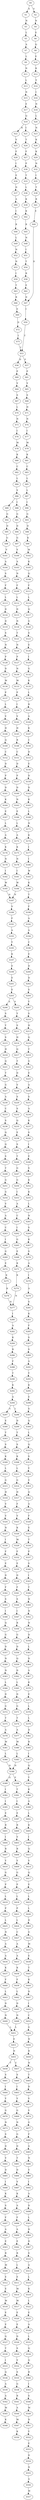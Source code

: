 strict digraph  {
	S0 -> S1 [ label = S ];
	S0 -> S2 [ label = V ];
	S1 -> S3 [ label = N ];
	S2 -> S4 [ label = N ];
	S3 -> S5 [ label = L ];
	S4 -> S6 [ label = E ];
	S5 -> S7 [ label = A ];
	S6 -> S8 [ label = Q ];
	S7 -> S9 [ label = L ];
	S8 -> S10 [ label = E ];
	S9 -> S11 [ label = N ];
	S10 -> S12 [ label = K ];
	S11 -> S13 [ label = L ];
	S12 -> S14 [ label = Y ];
	S13 -> S15 [ label = N ];
	S14 -> S16 [ label = I ];
	S15 -> S17 [ label = E ];
	S16 -> S18 [ label = N ];
	S17 -> S19 [ label = Q ];
	S18 -> S20 [ label = L ];
	S19 -> S21 [ label = I ];
	S19 -> S22 [ label = R ];
	S20 -> S23 [ label = N ];
	S21 -> S24 [ label = T ];
	S22 -> S25 [ label = V ];
	S23 -> S26 [ label = K ];
	S24 -> S27 [ label = F ];
	S25 -> S28 [ label = F ];
	S26 -> S29 [ label = K ];
	S27 -> S30 [ label = P ];
	S28 -> S31 [ label = I ];
	S29 -> S32 [ label = N ];
	S30 -> S33 [ label = T ];
	S31 -> S34 [ label = E ];
	S32 -> S35 [ label = I ];
	S33 -> S36 [ label = L ];
	S34 -> S37 [ label = D ];
	S35 -> S38 [ label = T ];
	S36 -> S39 [ label = K ];
	S37 -> S40 [ label = A ];
	S38 -> S41 [ label = R ];
	S39 -> S42 [ label = K ];
	S40 -> S43 [ label = I ];
	S41 -> S44 [ label = E ];
	S42 -> S45 [ label = K ];
	S43 -> S46 [ label = K ];
	S44 -> S47 [ label = D ];
	S45 -> S48 [ label = N ];
	S46 -> S49 [ label = L ];
	S47 -> S50 [ label = I ];
	S48 -> S51 [ label = I ];
	S49 -> S52 [ label = N ];
	S50 -> S53 [ label = T ];
	S51 -> S54 [ label = T ];
	S52 -> S55 [ label = N ];
	S53 -> S56 [ label = D ];
	S53 -> S57 [ label = E ];
	S54 -> S58 [ label = R ];
	S55 -> S59 [ label = I ];
	S56 -> S60 [ label = P ];
	S57 -> S61 [ label = P ];
	S58 -> S62 [ label = E ];
	S59 -> S63 [ label = T ];
	S60 -> S64 [ label = V ];
	S61 -> S65 [ label = V ];
	S62 -> S47 [ label = D ];
	S63 -> S66 [ label = R ];
	S64 -> S67 [ label = S ];
	S65 -> S68 [ label = S ];
	S66 -> S69 [ label = E ];
	S67 -> S70 [ label = L ];
	S68 -> S71 [ label = H ];
	S69 -> S72 [ label = D ];
	S70 -> S73 [ label = N ];
	S71 -> S74 [ label = N ];
	S72 -> S75 [ label = I ];
	S73 -> S76 [ label = I ];
	S74 -> S77 [ label = I ];
	S75 -> S53 [ label = T ];
	S76 -> S78 [ label = M ];
	S77 -> S79 [ label = M ];
	S78 -> S80 [ label = K ];
	S79 -> S81 [ label = K ];
	S80 -> S82 [ label = C ];
	S81 -> S83 [ label = C ];
	S82 -> S84 [ label = L ];
	S83 -> S85 [ label = L ];
	S84 -> S86 [ label = V ];
	S85 -> S87 [ label = L ];
	S86 -> S88 [ label = I ];
	S86 -> S89 [ label = L ];
	S87 -> S90 [ label = I ];
	S88 -> S91 [ label = G ];
	S89 -> S92 [ label = G ];
	S90 -> S93 [ label = G ];
	S91 -> S94 [ label = D ];
	S92 -> S95 [ label = D ];
	S93 -> S96 [ label = D ];
	S94 -> S97 [ label = G ];
	S95 -> S98 [ label = G ];
	S96 -> S99 [ label = K ];
	S97 -> S100 [ label = V ];
	S98 -> S101 [ label = V ];
	S99 -> S102 [ label = M ];
	S100 -> S103 [ label = A ];
	S101 -> S104 [ label = A ];
	S102 -> S105 [ label = K ];
	S103 -> S106 [ label = N ];
	S104 -> S107 [ label = S ];
	S105 -> S108 [ label = Q ];
	S106 -> S109 [ label = F ];
	S107 -> S110 [ label = F ];
	S108 -> S111 [ label = F ];
	S109 -> S112 [ label = L ];
	S110 -> S113 [ label = L ];
	S111 -> S114 [ label = L ];
	S112 -> S115 [ label = D ];
	S113 -> S116 [ label = D ];
	S114 -> S117 [ label = Q ];
	S115 -> S118 [ label = N ];
	S116 -> S119 [ label = D ];
	S117 -> S120 [ label = G ];
	S118 -> S121 [ label = T ];
	S119 -> S122 [ label = S ];
	S120 -> S123 [ label = S ];
	S121 -> S124 [ label = N ];
	S122 -> S125 [ label = N ];
	S123 -> S126 [ label = E ];
	S124 -> S127 [ label = P ];
	S125 -> S128 [ label = P ];
	S126 -> S129 [ label = I ];
	S127 -> S130 [ label = N ];
	S128 -> S131 [ label = D ];
	S129 -> S132 [ label = G ];
	S130 -> S133 [ label = M ];
	S131 -> S134 [ label = M ];
	S132 -> S135 [ label = K ];
	S133 -> S136 [ label = P ];
	S134 -> S137 [ label = P ];
	S135 -> S138 [ label = L ];
	S136 -> S139 [ label = I ];
	S137 -> S140 [ label = L ];
	S138 -> S141 [ label = R ];
	S139 -> S142 [ label = V ];
	S140 -> S143 [ label = V ];
	S141 -> S144 [ label = A ];
	S142 -> S145 [ label = H ];
	S143 -> S146 [ label = H ];
	S144 -> S147 [ label = K ];
	S145 -> S148 [ label = R ];
	S146 -> S149 [ label = Q ];
	S147 -> S150 [ label = C ];
	S148 -> S151 [ label = C ];
	S149 -> S152 [ label = C ];
	S150 -> S153 [ label = D ];
	S151 -> S154 [ label = D ];
	S152 -> S155 [ label = D ];
	S153 -> S156 [ label = E ];
	S154 -> S157 [ label = P ];
	S155 -> S158 [ label = P ];
	S156 -> S159 [ label = D ];
	S157 -> S160 [ label = D ];
	S158 -> S161 [ label = D ];
	S159 -> S162 [ label = D ];
	S160 -> S163 [ label = N ];
	S161 -> S164 [ label = K ];
	S162 -> S165 [ label = K ];
	S163 -> S166 [ label = E ];
	S164 -> S167 [ label = E ];
	S165 -> S168 [ label = L ];
	S166 -> S169 [ label = L ];
	S167 -> S170 [ label = L ];
	S168 -> S171 [ label = N ];
	S169 -> S172 [ label = A ];
	S170 -> S173 [ label = A ];
	S171 -> S174 [ label = K ];
	S172 -> S175 [ label = K ];
	S173 -> S176 [ label = K ];
	S174 -> S177 [ label = I ];
	S175 -> S178 [ label = N ];
	S176 -> S179 [ label = N ];
	S177 -> S180 [ label = I ];
	S178 -> S181 [ label = I ];
	S179 -> S182 [ label = I ];
	S180 -> S183 [ label = W ];
	S181 -> S184 [ label = W ];
	S182 -> S185 [ label = W ];
	S183 -> S186 [ label = K ];
	S184 -> S187 [ label = N ];
	S185 -> S187 [ label = N ];
	S186 -> S188 [ label = T ];
	S187 -> S189 [ label = V ];
	S188 -> S190 [ label = F ];
	S189 -> S191 [ label = F ];
	S190 -> S192 [ label = A ];
	S191 -> S193 [ label = A ];
	S192 -> S194 [ label = A ];
	S193 -> S195 [ label = Y ];
	S194 -> S196 [ label = C ];
	S195 -> S197 [ label = K ];
	S196 -> S198 [ label = E ];
	S197 -> S199 [ label = E ];
	S198 -> S200 [ label = D ];
	S199 -> S201 [ label = E ];
	S200 -> S202 [ label = D ];
	S201 -> S203 [ label = E ];
	S202 -> S204 [ label = S ];
	S203 -> S205 [ label = S ];
	S203 -> S206 [ label = A ];
	S204 -> S207 [ label = Y ];
	S205 -> S208 [ label = Y ];
	S206 -> S209 [ label = S ];
	S207 -> S210 [ label = S ];
	S208 -> S211 [ label = S ];
	S209 -> S212 [ label = Y ];
	S210 -> S213 [ label = H ];
	S211 -> S214 [ label = H ];
	S212 -> S215 [ label = S ];
	S213 -> S216 [ label = Q ];
	S214 -> S217 [ label = Q ];
	S215 -> S218 [ label = H ];
	S216 -> S219 [ label = T ];
	S217 -> S220 [ label = T ];
	S218 -> S221 [ label = Q ];
	S219 -> S222 [ label = G ];
	S220 -> S223 [ label = D ];
	S221 -> S224 [ label = T ];
	S222 -> S225 [ label = E ];
	S223 -> S226 [ label = V ];
	S224 -> S227 [ label = G ];
	S225 -> S228 [ label = A ];
	S226 -> S229 [ label = S ];
	S227 -> S230 [ label = A ];
	S228 -> S231 [ label = S ];
	S229 -> S232 [ label = S ];
	S230 -> S233 [ label = C ];
	S231 -> S234 [ label = A ];
	S232 -> S235 [ label = Q ];
	S233 -> S236 [ label = S ];
	S234 -> S237 [ label = K ];
	S235 -> S238 [ label = E ];
	S236 -> S239 [ label = Q ];
	S237 -> S240 [ label = S ];
	S238 -> S241 [ label = S ];
	S239 -> S242 [ label = Q ];
	S240 -> S243 [ label = I ];
	S241 -> S244 [ label = T ];
	S242 -> S245 [ label = S ];
	S243 -> S246 [ label = E ];
	S244 -> S247 [ label = G ];
	S245 -> S248 [ label = T ];
	S246 -> S249 [ label = S ];
	S247 -> S250 [ label = G ];
	S248 -> S251 [ label = G ];
	S249 -> S252 [ label = K ];
	S250 -> S253 [ label = I ];
	S251 -> S254 [ label = G ];
	S252 -> S255 [ label = K ];
	S253 -> S256 [ label = A ];
	S254 -> S257 [ label = V ];
	S255 -> S258 [ label = L ];
	S256 -> S259 [ label = C ];
	S257 -> S260 [ label = A ];
	S258 -> S261 [ label = N ];
	S259 -> S262 [ label = I ];
	S260 -> S263 [ label = C ];
	S261 -> S264 [ label = S ];
	S262 -> S265 [ label = G ];
	S263 -> S266 [ label = I ];
	S264 -> S267 [ label = K ];
	S265 -> S268 [ label = E ];
	S266 -> S269 [ label = G ];
	S267 -> S270 [ label = S ];
	S268 -> S271 [ label = K ];
	S269 -> S272 [ label = E ];
	S270 -> S273 [ label = A ];
	S271 -> S274 [ label = K ];
	S272 -> S275 [ label = K ];
	S273 -> S276 [ label = I ];
	S274 -> S277 [ label = N ];
	S275 -> S278 [ label = K ];
	S276 -> S279 [ label = A ];
	S277 -> S280 [ label = I ];
	S278 -> S277 [ label = N ];
	S279 -> S281 [ label = S ];
	S280 -> S282 [ label = A ];
	S281 -> S283 [ label = K ];
	S282 -> S284 [ label = K ];
	S283 -> S285 [ label = F ];
	S284 -> S286 [ label = R ];
	S285 -> S287 [ label = S ];
	S286 -> S288 [ label = F ];
	S287 -> S289 [ label = S ];
	S288 -> S290 [ label = T ];
	S289 -> S291 [ label = A ];
	S290 -> S292 [ label = K ];
	S291 -> S293 [ label = Y ];
	S292 -> S294 [ label = A ];
	S293 -> S295 [ label = K ];
	S294 -> S296 [ label = I ];
	S294 -> S297 [ label = V ];
	S295 -> S298 [ label = E ];
	S296 -> S299 [ label = D ];
	S297 -> S300 [ label = E ];
	S298 -> S301 [ label = S ];
	S299 -> S302 [ label = T ];
	S300 -> S303 [ label = T ];
	S301 -> S304 [ label = Q ];
	S302 -> S305 [ label = S ];
	S303 -> S306 [ label = S ];
	S304 -> S307 [ label = L ];
	S305 -> S308 [ label = K ];
	S306 -> S309 [ label = K ];
	S307 -> S310 [ label = Q ];
	S308 -> S311 [ label = L ];
	S309 -> S312 [ label = L ];
	S310 -> S313 [ label = S ];
	S311 -> S314 [ label = G ];
	S312 -> S315 [ label = G ];
	S313 -> S316 [ label = Y ];
	S314 -> S317 [ label = H ];
	S315 -> S318 [ label = H ];
	S316 -> S319 [ label = V ];
	S317 -> S320 [ label = F ];
	S318 -> S321 [ label = V ];
	S319 -> S322 [ label = Q ];
	S320 -> S323 [ label = V ];
	S321 -> S324 [ label = V ];
	S322 -> S325 [ label = A ];
	S323 -> S326 [ label = K ];
	S324 -> S327 [ label = N ];
	S325 -> S328 [ label = F ];
	S326 -> S329 [ label = M ];
	S327 -> S330 [ label = I ];
	S328 -> S331 [ label = E ];
	S329 -> S332 [ label = F ];
	S330 -> S333 [ label = F ];
	S331 -> S334 [ label = T ];
	S332 -> S335 [ label = E ];
	S333 -> S336 [ label = E ];
	S334 -> S337 [ label = P ];
	S335 -> S338 [ label = D ];
	S336 -> S339 [ label = D ];
	S337 -> S340 [ label = S ];
	S338 -> S341 [ label = F ];
	S339 -> S342 [ label = F ];
	S340 -> S343 [ label = I ];
	S341 -> S344 [ label = S ];
	S342 -> S345 [ label = S ];
	S343 -> S346 [ label = T ];
	S344 -> S347 [ label = I ];
	S345 -> S348 [ label = I ];
	S346 -> S349 [ label = N ];
	S347 -> S350 [ label = R ];
	S348 -> S351 [ label = Q ];
	S349 -> S352 [ label = N ];
	S350 -> S353 [ label = G ];
	S351 -> S354 [ label = G ];
	S352 -> S355 [ label = N ];
	S353 -> S356 [ label = D ];
	S354 -> S357 [ label = D ];
	S355 -> S358 [ label = D ];
	S356 -> S359 [ label = Q ];
	S357 -> S360 [ label = N ];
	S358 -> S361 [ label = L ];
	S359 -> S362 [ label = D ];
	S360 -> S363 [ label = N ];
	S361 -> S364 [ label = D ];
	S362 -> S365 [ label = L ];
	S363 -> S366 [ label = L ];
	S364 -> S367 [ label = A ];
	S365 -> S368 [ label = D ];
	S366 -> S369 [ label = D ];
	S367 -> S370 [ label = K ];
	S368 -> S371 [ label = G ];
	S369 -> S372 [ label = G ];
	S370 -> S373 [ label = E ];
	S371 -> S374 [ label = T ];
	S372 -> S375 [ label = T ];
	S373 -> S376 [ label = L ];
	S374 -> S377 [ label = A ];
	S375 -> S378 [ label = A ];
	S376 -> S379 [ label = L ];
	S377 -> S380 [ label = M ];
	S378 -> S381 [ label = M ];
	S379 -> S382 [ label = D ];
	S380 -> S383 [ label = L ];
	S381 -> S384 [ label = L ];
	S382 -> S385 [ label = R ];
	S383 -> S386 [ label = N ];
	S384 -> S386 [ label = N ];
	S385 -> S387 [ label = I ];
	S386 -> S388 [ label = E ];
	S386 -> S389 [ label = Q ];
	S387 -> S390 [ label = Q ];
	S388 -> S391 [ label = T ];
	S389 -> S392 [ label = I ];
	S390 -> S393 [ label = Y ];
	S391 -> S394 [ label = I ];
	S392 -> S395 [ label = I ];
	S393 -> S396 [ label = K ];
	S394 -> S397 [ label = E ];
	S395 -> S398 [ label = E ];
	S396 -> S399 [ label = A ];
	S397 -> S400 [ label = R ];
	S398 -> S401 [ label = R ];
	S399 -> S402 [ label = L ];
	S400 -> S403 [ label = V ];
	S401 -> S404 [ label = I ];
	S402 -> S405 [ label = K ];
	S403 -> S406 [ label = R ];
	S404 -> S407 [ label = R ];
	S405 -> S408 [ label = I ];
	S406 -> S409 [ label = Y ];
	S407 -> S410 [ label = Y ];
	S408 -> S411 [ label = Q ];
	S409 -> S412 [ label = G ];
	S410 -> S413 [ label = G ];
	S411 -> S414 [ label = V ];
	S412 -> S415 [ label = P ];
	S413 -> S416 [ label = P ];
	S414 -> S417 [ label = Q ];
	S415 -> S418 [ label = L ];
	S416 -> S419 [ label = L ];
	S417 -> S420 [ label = E ];
	S418 -> S421 [ label = P ];
	S419 -> S422 [ label = P ];
	S420 -> S423 [ label = L ];
	S421 -> S424 [ label = L ];
	S422 -> S425 [ label = L ];
	S423 -> S426 [ label = L ];
	S424 -> S427 [ label = C ];
	S425 -> S428 [ label = N ];
	S426 -> S429 [ label = D ];
	S427 -> S430 [ label = A ];
	S428 -> S431 [ label = A ];
	S429 -> S432 [ label = G ];
	S430 -> S433 [ label = A ];
	S431 -> S434 [ label = A ];
	S432 -> S435 [ label = M ];
	S433 -> S436 [ label = K ];
	S434 -> S437 [ label = K ];
	S435 -> S438 [ label = E ];
	S436 -> S439 [ label = F ];
	S437 -> S440 [ label = F ];
	S438 -> S441 [ label = T ];
	S439 -> S442 [ label = L ];
	S440 -> S443 [ label = L ];
	S441 -> S444 [ label = K ];
	S442 -> S445 [ label = D ];
	S443 -> S446 [ label = D ];
	S444 -> S447 [ label = D ];
	S445 -> S448 [ label = N ];
	S446 -> S449 [ label = N ];
	S447 -> S450 [ label = I ];
	S448 -> S451 [ label = L ];
	S449 -> S451 [ label = L ];
	S450 -> S452 [ label = C ];
	S451 -> S453 [ label = E ];
	S452 -> S454 [ label = G ];
	S453 -> S455 [ label = N ];
	S454 -> S456 [ label = N ];
	S455 -> S457 [ label = C ];
	S455 -> S458 [ label = T ];
	S456 -> S459 [ label = R ];
	S457 -> S460 [ label = S ];
	S458 -> S461 [ label = S ];
	S459 -> S462 [ label = N ];
	S460 -> S463 [ label = I ];
	S461 -> S464 [ label = I ];
	S462 -> S465 [ label = T ];
	S463 -> S466 [ label = Y ];
	S464 -> S467 [ label = Y ];
	S465 -> S468 [ label = D ];
	S466 -> S469 [ label = G ];
	S467 -> S470 [ label = G ];
	S468 -> S471 [ label = V ];
	S469 -> S472 [ label = N ];
	S470 -> S473 [ label = N ];
	S471 -> S474 [ label = V ];
	S472 -> S475 [ label = G ];
	S473 -> S476 [ label = S ];
	S474 -> S477 [ label = G ];
	S475 -> S478 [ label = D ];
	S476 -> S479 [ label = D ];
	S477 -> S480 [ label = F ];
	S478 -> S481 [ label = T ];
	S479 -> S482 [ label = V ];
	S480 -> S483 [ label = A ];
	S481 -> S484 [ label = D ];
	S482 -> S485 [ label = D ];
	S483 -> S486 [ label = N ];
	S484 -> S487 [ label = V ];
	S485 -> S488 [ label = I ];
	S486 -> S489 [ label = V ];
	S487 -> S490 [ label = K ];
	S488 -> S491 [ label = K ];
	S489 -> S492 [ label = I ];
	S490 -> S493 [ label = A ];
	S491 -> S494 [ label = S ];
	S492 -> S495 [ label = A ];
	S493 -> S496 [ label = F ];
	S494 -> S497 [ label = F ];
	S495 -> S498 [ label = D ];
	S496 -> S499 [ label = A ];
	S497 -> S500 [ label = A ];
	S498 -> S501 [ label = L ];
	S499 -> S502 [ label = E ];
	S500 -> S503 [ label = E ];
	S501 -> S504 [ label = D ];
	S502 -> S505 [ label = R ];
	S503 -> S506 [ label = R ];
	S504 -> S507 [ label = D ];
	S505 -> S508 [ label = L ];
	S506 -> S509 [ label = M ];
	S507 -> S510 [ label = S ];
	S508 -> S511 [ label = E ];
	S509 -> S512 [ label = E ];
	S510 -> S513 [ label = A ];
	S511 -> S514 [ label = M ];
	S512 -> S515 [ label = E ];
	S513 -> S516 [ label = L ];
	S514 -> S517 [ label = M ];
	S515 -> S518 [ label = M ];
	S516 -> S519 [ label = K ];
	S517 -> S520 [ label = E ];
	S518 -> S521 [ label = E ];
	S519 -> S522 [ label = L ];
	S520 -> S523 [ label = E ];
	S521 -> S524 [ label = E ];
	S522 -> S525 [ label = E ];
	S523 -> S526 [ label = D ];
	S524 -> S527 [ label = Q ];
	S525 -> S528 [ label = A ];
	S526 -> S529 [ label = S ];
	S527 -> S530 [ label = T ];
	S528 -> S531 [ label = L ];
	S529 -> S532 [ label = V ];
	S530 -> S533 [ label = I ];
	S531 -> S534 [ label = Q ];
	S532 -> S535 [ label = S ];
	S533 -> S536 [ label = Q ];
	S534 -> S537 [ label = Q ];
	S535 -> S538 [ label = G ];
	S536 -> S539 [ label = A ];
	S537 -> S540 [ label = R ];
	S538 -> S541 [ label = R ];
	S539 -> S542 [ label = A ];
	S540 -> S543 [ label = I ];
	S541 -> S544 [ label = A ];
	S542 -> S545 [ label = M ];
	S543 -> S546 [ label = S ];
	S544 -> S547 [ label = M ];
	S545 -> S548 [ label = K ];
	S546 -> S549 [ label = M ];
	S547 -> S550 [ label = K ];
	S549 -> S551 [ label = D ];
	S551 -> S552 [ label = Y ];
	S552 -> S553 [ label = E ];
	S553 -> S554 [ label = D ];
	S554 -> S555 [ label = N ];
	S555 -> S556 [ label = A ];
	S556 -> S557 [ label = M ];
}
